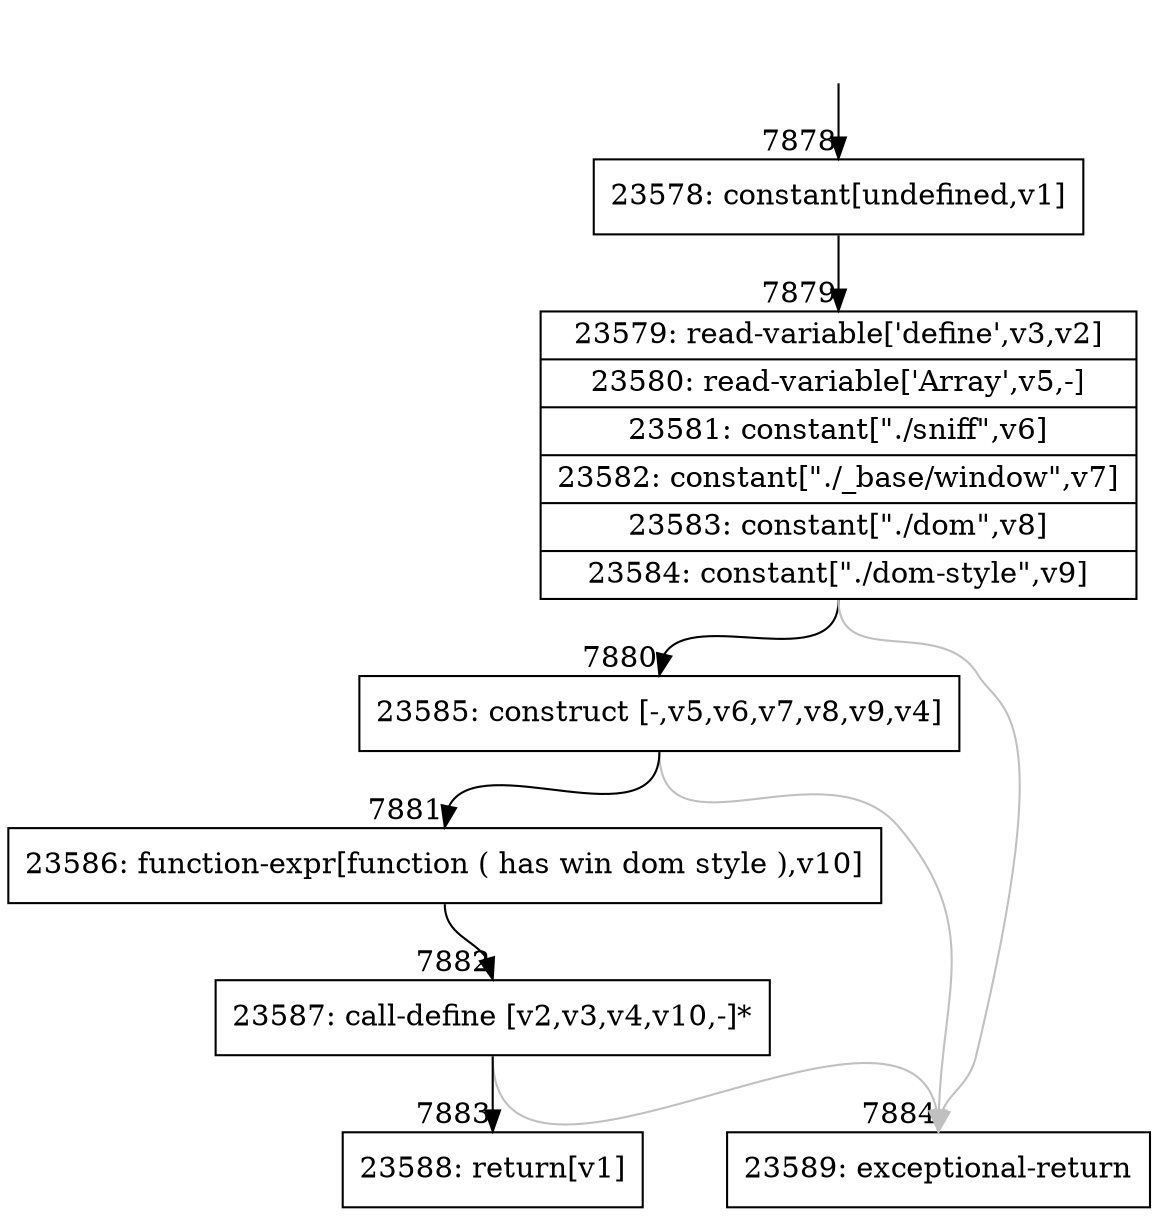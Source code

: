 digraph {
rankdir="TD"
BB_entry512[shape=none,label=""];
BB_entry512 -> BB7878 [tailport=s, headport=n, headlabel="    7878"]
BB7878 [shape=record label="{23578: constant[undefined,v1]}" ] 
BB7878 -> BB7879 [tailport=s, headport=n, headlabel="      7879"]
BB7879 [shape=record label="{23579: read-variable['define',v3,v2]|23580: read-variable['Array',v5,-]|23581: constant[\"./sniff\",v6]|23582: constant[\"./_base/window\",v7]|23583: constant[\"./dom\",v8]|23584: constant[\"./dom-style\",v9]}" ] 
BB7879 -> BB7880 [tailport=s, headport=n, headlabel="      7880"]
BB7879 -> BB7884 [tailport=s, headport=n, color=gray, headlabel="      7884"]
BB7880 [shape=record label="{23585: construct [-,v5,v6,v7,v8,v9,v4]}" ] 
BB7880 -> BB7881 [tailport=s, headport=n, headlabel="      7881"]
BB7880 -> BB7884 [tailport=s, headport=n, color=gray]
BB7881 [shape=record label="{23586: function-expr[function ( has win dom style ),v10]}" ] 
BB7881 -> BB7882 [tailport=s, headport=n, headlabel="      7882"]
BB7882 [shape=record label="{23587: call-define [v2,v3,v4,v10,-]*}" ] 
BB7882 -> BB7883 [tailport=s, headport=n, headlabel="      7883"]
BB7882 -> BB7884 [tailport=s, headport=n, color=gray]
BB7883 [shape=record label="{23588: return[v1]}" ] 
BB7884 [shape=record label="{23589: exceptional-return}" ] 
//#$~ 10978
}
